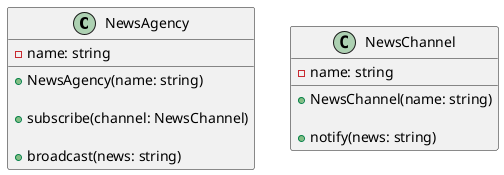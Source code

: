 @startuml observer_part_01_005

class NewsAgency {

    - name: string

    + NewsAgency(name: string)

    + subscribe(channel: NewsChannel)

    + broadcast(news: string)

}

class NewsChannel {

    - name: string

    + NewsChannel(name: string)

    + notify(news: string)


}


@enduml